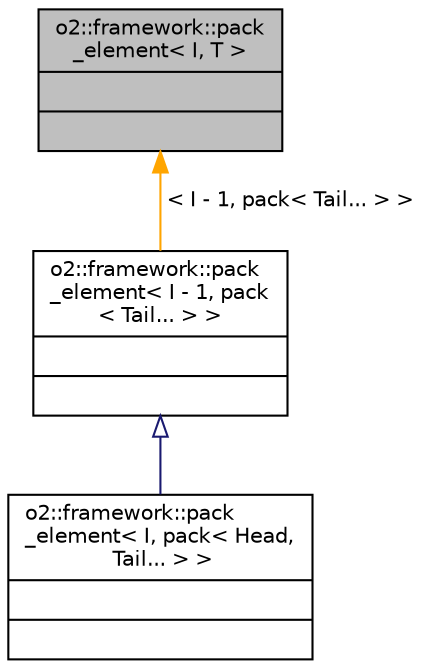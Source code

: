 digraph "o2::framework::pack_element&lt; I, T &gt;"
{
 // INTERACTIVE_SVG=YES
  bgcolor="transparent";
  edge [fontname="Helvetica",fontsize="10",labelfontname="Helvetica",labelfontsize="10"];
  node [fontname="Helvetica",fontsize="10",shape=record];
  Node0 [label="{o2::framework::pack\l_element\< I, T \>\n||}",height=0.2,width=0.4,color="black", fillcolor="grey75", style="filled", fontcolor="black"];
  Node0 -> Node1 [dir="back",color="orange",fontsize="10",style="solid",label=" \< I - 1, pack\< Tail... \> \>" ,fontname="Helvetica"];
  Node1 [label="{o2::framework::pack\l_element\< I - 1, pack\l\< Tail... \> \>\n||}",height=0.2,width=0.4,color="black",URL="$d1/d5d/structo2_1_1framework_1_1pack__element.html"];
  Node1 -> Node2 [dir="back",color="midnightblue",fontsize="10",style="solid",arrowtail="onormal",fontname="Helvetica"];
  Node2 [label="{o2::framework::pack\l_element\< I, pack\< Head,\l Tail... \> \>\n||}",height=0.2,width=0.4,color="black",URL="$d8/d35/structo2_1_1framework_1_1pack__element_3_01I_00_01pack_3_01Head_00_01Tail_8_8_8_01_4_01_4.html"];
}
